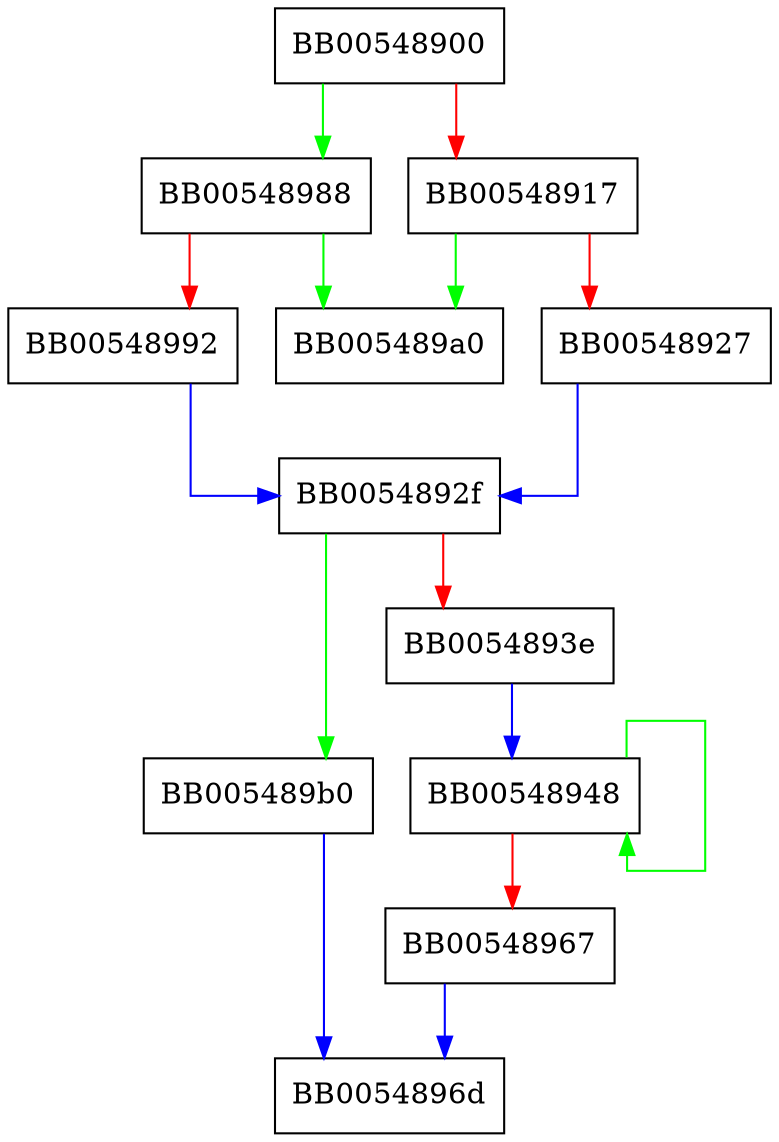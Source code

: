 digraph BN_lshift1 {
  node [shape="box"];
  graph [splines=ortho];
  BB00548900 -> BB00548988 [color="green"];
  BB00548900 -> BB00548917 [color="red"];
  BB00548917 -> BB005489a0 [color="green"];
  BB00548917 -> BB00548927 [color="red"];
  BB00548927 -> BB0054892f [color="blue"];
  BB0054892f -> BB005489b0 [color="green"];
  BB0054892f -> BB0054893e [color="red"];
  BB0054893e -> BB00548948 [color="blue"];
  BB00548948 -> BB00548948 [color="green"];
  BB00548948 -> BB00548967 [color="red"];
  BB00548967 -> BB0054896d [color="blue"];
  BB00548988 -> BB005489a0 [color="green"];
  BB00548988 -> BB00548992 [color="red"];
  BB00548992 -> BB0054892f [color="blue"];
  BB005489b0 -> BB0054896d [color="blue"];
}